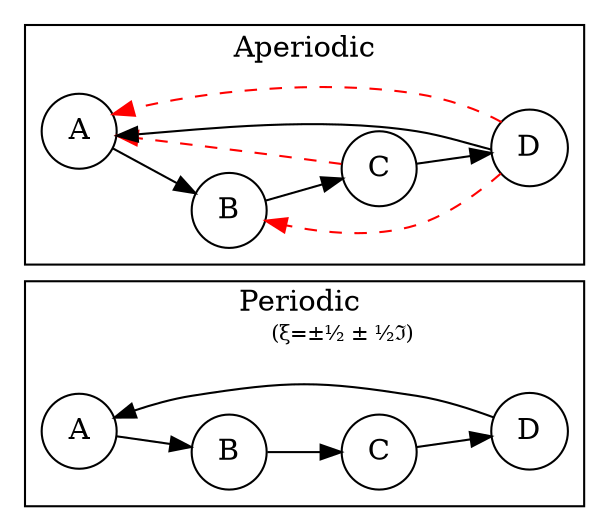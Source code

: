  digraph finite_state_machine {
    rankdir=LR;
    node [shape = circle];

      1 [label = "A"]
      2 [label = "B"]
      3 [label = "C"]
      4 [label = "D"]
      5 [label = "A"]
      6 [label = "B"]
      7 [label = "C"]
      8 [label = "D"]


  subgraph cluster01 {
        label=<Periodic <BR />
        <FONT POINT-SIZE="10">(ξ=±½ ± ½ℑ)</FONT>>
        
        1 -> 2 -> 3 -> 4 -> 1;
  }

  subgraph cluster02  {
    label="Aperiodic"


        5 -> 6 -> 7 -> 8 -> 5  ;
        7 -> 5  [color = "red" style = "dashed"];
        8 -> 5  [color = "red" style = "dashed"];
        8 -> 6  [color = "red" style = "dashed"];
  }

}
